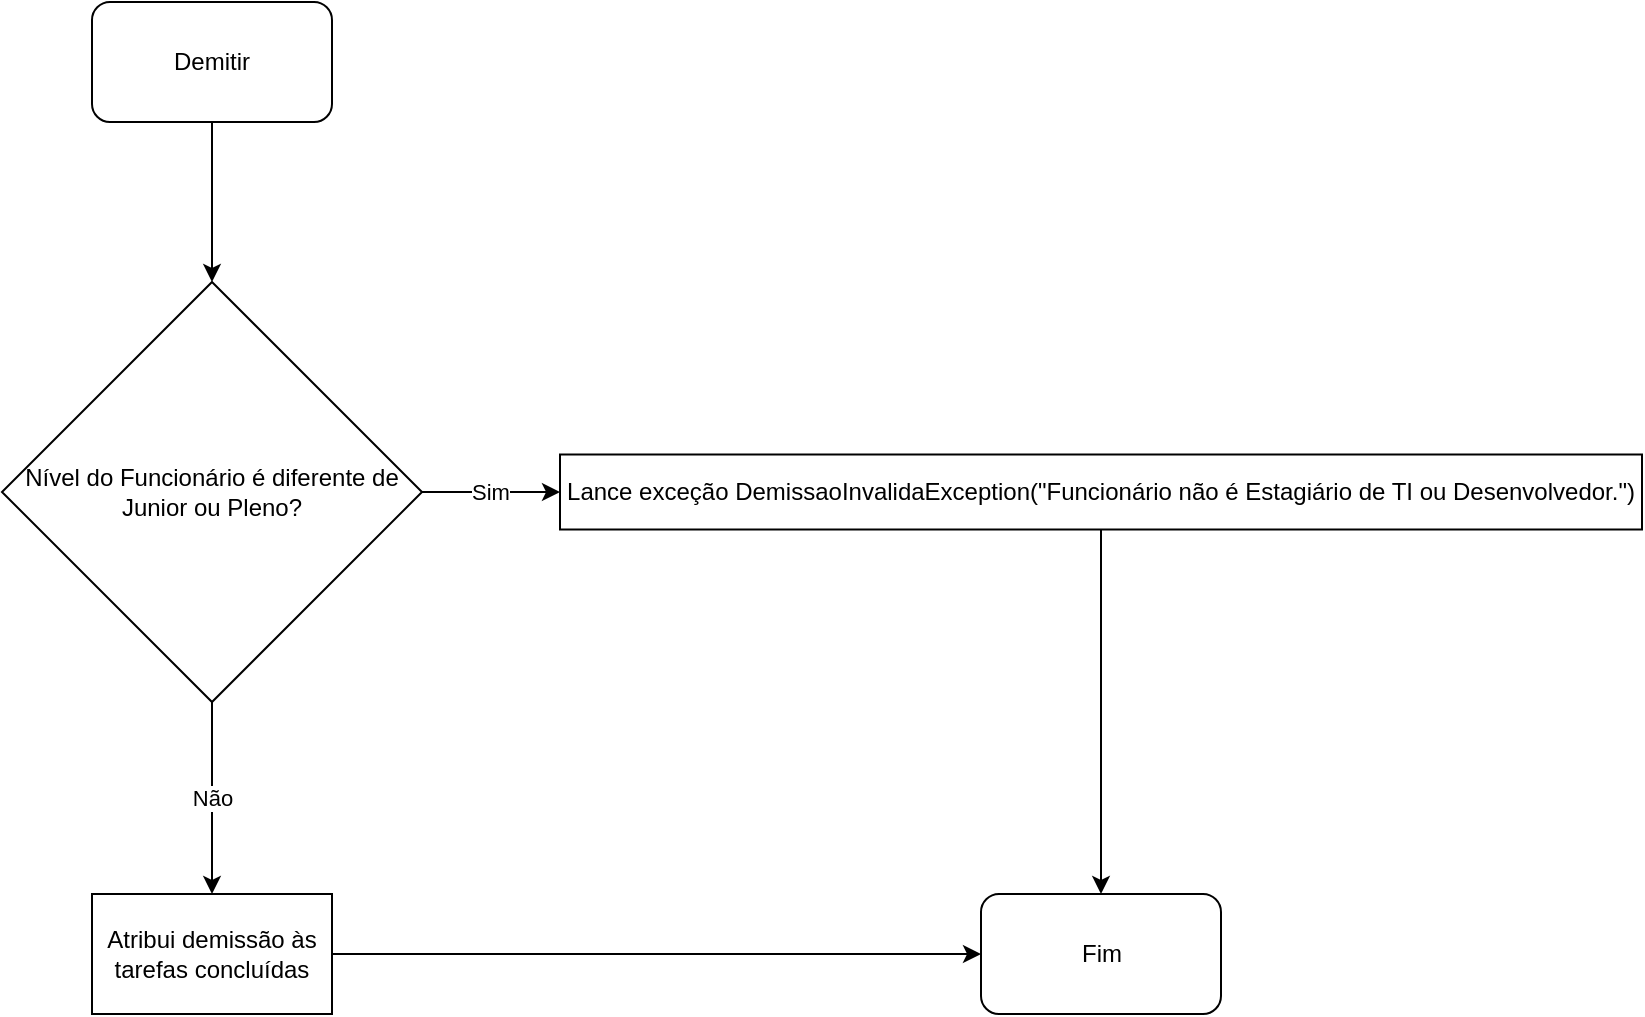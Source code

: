 <mxfile version="21.2.1" type="device">
  <diagram id="C5RBs43oDa-KdzZeNtuy" name="Page-1">
    <mxGraphModel dx="1295" dy="1524" grid="1" gridSize="10" guides="1" tooltips="1" connect="1" arrows="1" fold="1" page="1" pageScale="1" pageWidth="827" pageHeight="1169" math="0" shadow="0">
      <root>
        <mxCell id="WIyWlLk6GJQsqaUBKTNV-0" />
        <mxCell id="WIyWlLk6GJQsqaUBKTNV-1" parent="WIyWlLk6GJQsqaUBKTNV-0" />
        <mxCell id="_9QvVU8hzhrvSvUGCxbc-7" value="" style="edgeStyle=orthogonalEdgeStyle;rounded=0;orthogonalLoop=1;jettySize=auto;html=1;" parent="WIyWlLk6GJQsqaUBKTNV-1" source="_9QvVU8hzhrvSvUGCxbc-1" target="_9QvVU8hzhrvSvUGCxbc-2" edge="1">
          <mxGeometry relative="1" as="geometry" />
        </mxCell>
        <mxCell id="_9QvVU8hzhrvSvUGCxbc-1" value="Demitir" style="rounded=1;whiteSpace=wrap;html=1;" parent="WIyWlLk6GJQsqaUBKTNV-1" vertex="1">
          <mxGeometry x="45" width="120" height="60" as="geometry" />
        </mxCell>
        <mxCell id="_9QvVU8hzhrvSvUGCxbc-5" value="Sim" style="edgeStyle=orthogonalEdgeStyle;rounded=0;orthogonalLoop=1;jettySize=auto;html=1;entryX=0;entryY=0.5;entryDx=0;entryDy=0;" parent="WIyWlLk6GJQsqaUBKTNV-1" source="_9QvVU8hzhrvSvUGCxbc-2" target="_9QvVU8hzhrvSvUGCxbc-3" edge="1">
          <mxGeometry relative="1" as="geometry" />
        </mxCell>
        <mxCell id="_9QvVU8hzhrvSvUGCxbc-6" value="Não" style="edgeStyle=orthogonalEdgeStyle;rounded=0;orthogonalLoop=1;jettySize=auto;html=1;" parent="WIyWlLk6GJQsqaUBKTNV-1" source="_9QvVU8hzhrvSvUGCxbc-2" target="_9QvVU8hzhrvSvUGCxbc-4" edge="1">
          <mxGeometry relative="1" as="geometry" />
        </mxCell>
        <mxCell id="_9QvVU8hzhrvSvUGCxbc-2" value="Nível do Funcionário é diferente de Junior ou Pleno?" style="rhombus;whiteSpace=wrap;html=1;" parent="WIyWlLk6GJQsqaUBKTNV-1" vertex="1">
          <mxGeometry y="140" width="210" height="210" as="geometry" />
        </mxCell>
        <mxCell id="H8M6yK8CZekjocky79J1-0" style="edgeStyle=orthogonalEdgeStyle;rounded=0;orthogonalLoop=1;jettySize=auto;html=1;entryX=0.5;entryY=0;entryDx=0;entryDy=0;" parent="WIyWlLk6GJQsqaUBKTNV-1" source="_9QvVU8hzhrvSvUGCxbc-3" target="_9QvVU8hzhrvSvUGCxbc-9" edge="1">
          <mxGeometry relative="1" as="geometry" />
        </mxCell>
        <mxCell id="_9QvVU8hzhrvSvUGCxbc-3" value="Lance exceção DemissaoInvalidaException(&quot;Funcionário não é Estagiário de TI ou Desenvolvedor.&quot;)" style="rounded=0;whiteSpace=wrap;html=1;" parent="WIyWlLk6GJQsqaUBKTNV-1" vertex="1">
          <mxGeometry x="279" y="226.25" width="541" height="37.5" as="geometry" />
        </mxCell>
        <mxCell id="H8M6yK8CZekjocky79J1-1" style="edgeStyle=orthogonalEdgeStyle;rounded=0;orthogonalLoop=1;jettySize=auto;html=1;entryX=0;entryY=0.5;entryDx=0;entryDy=0;" parent="WIyWlLk6GJQsqaUBKTNV-1" source="_9QvVU8hzhrvSvUGCxbc-4" target="_9QvVU8hzhrvSvUGCxbc-9" edge="1">
          <mxGeometry relative="1" as="geometry" />
        </mxCell>
        <mxCell id="_9QvVU8hzhrvSvUGCxbc-4" value="Atribui demissão às tarefas concluídas" style="rounded=0;whiteSpace=wrap;html=1;" parent="WIyWlLk6GJQsqaUBKTNV-1" vertex="1">
          <mxGeometry x="45" y="446" width="120" height="60" as="geometry" />
        </mxCell>
        <mxCell id="_9QvVU8hzhrvSvUGCxbc-9" value="Fim" style="rounded=1;whiteSpace=wrap;html=1;" parent="WIyWlLk6GJQsqaUBKTNV-1" vertex="1">
          <mxGeometry x="489.5" y="446" width="120" height="60" as="geometry" />
        </mxCell>
      </root>
    </mxGraphModel>
  </diagram>
</mxfile>

